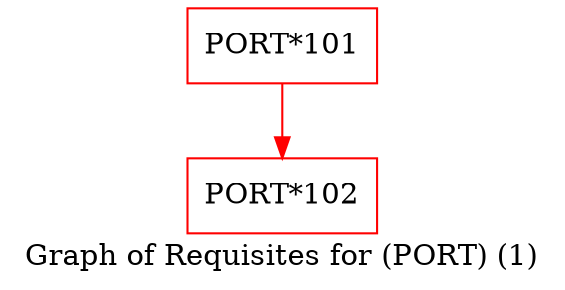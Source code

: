 strict digraph "" {
	graph [bb="0,0,263,131",
		label="Graph of Requisites for (PORT) (1)",
		lheight=0.21,
		lp="131.5,11.5",
		lwidth=3.43
	];
	node [label="\N"];
	"PORT*101"	[color=red,
		height=0.5,
		pos="131.5,113",
		shape=box,
		width=1.2639];
	"PORT*102"	[color=red,
		height=0.5,
		pos="131.5,41",
		shape=box,
		width=1.2639];
	"PORT*101" -> "PORT*102"	[color=red,
		pos="e,131.5,59.104 131.5,94.697 131.5,86.983 131.5,77.712 131.5,69.112"];
}
